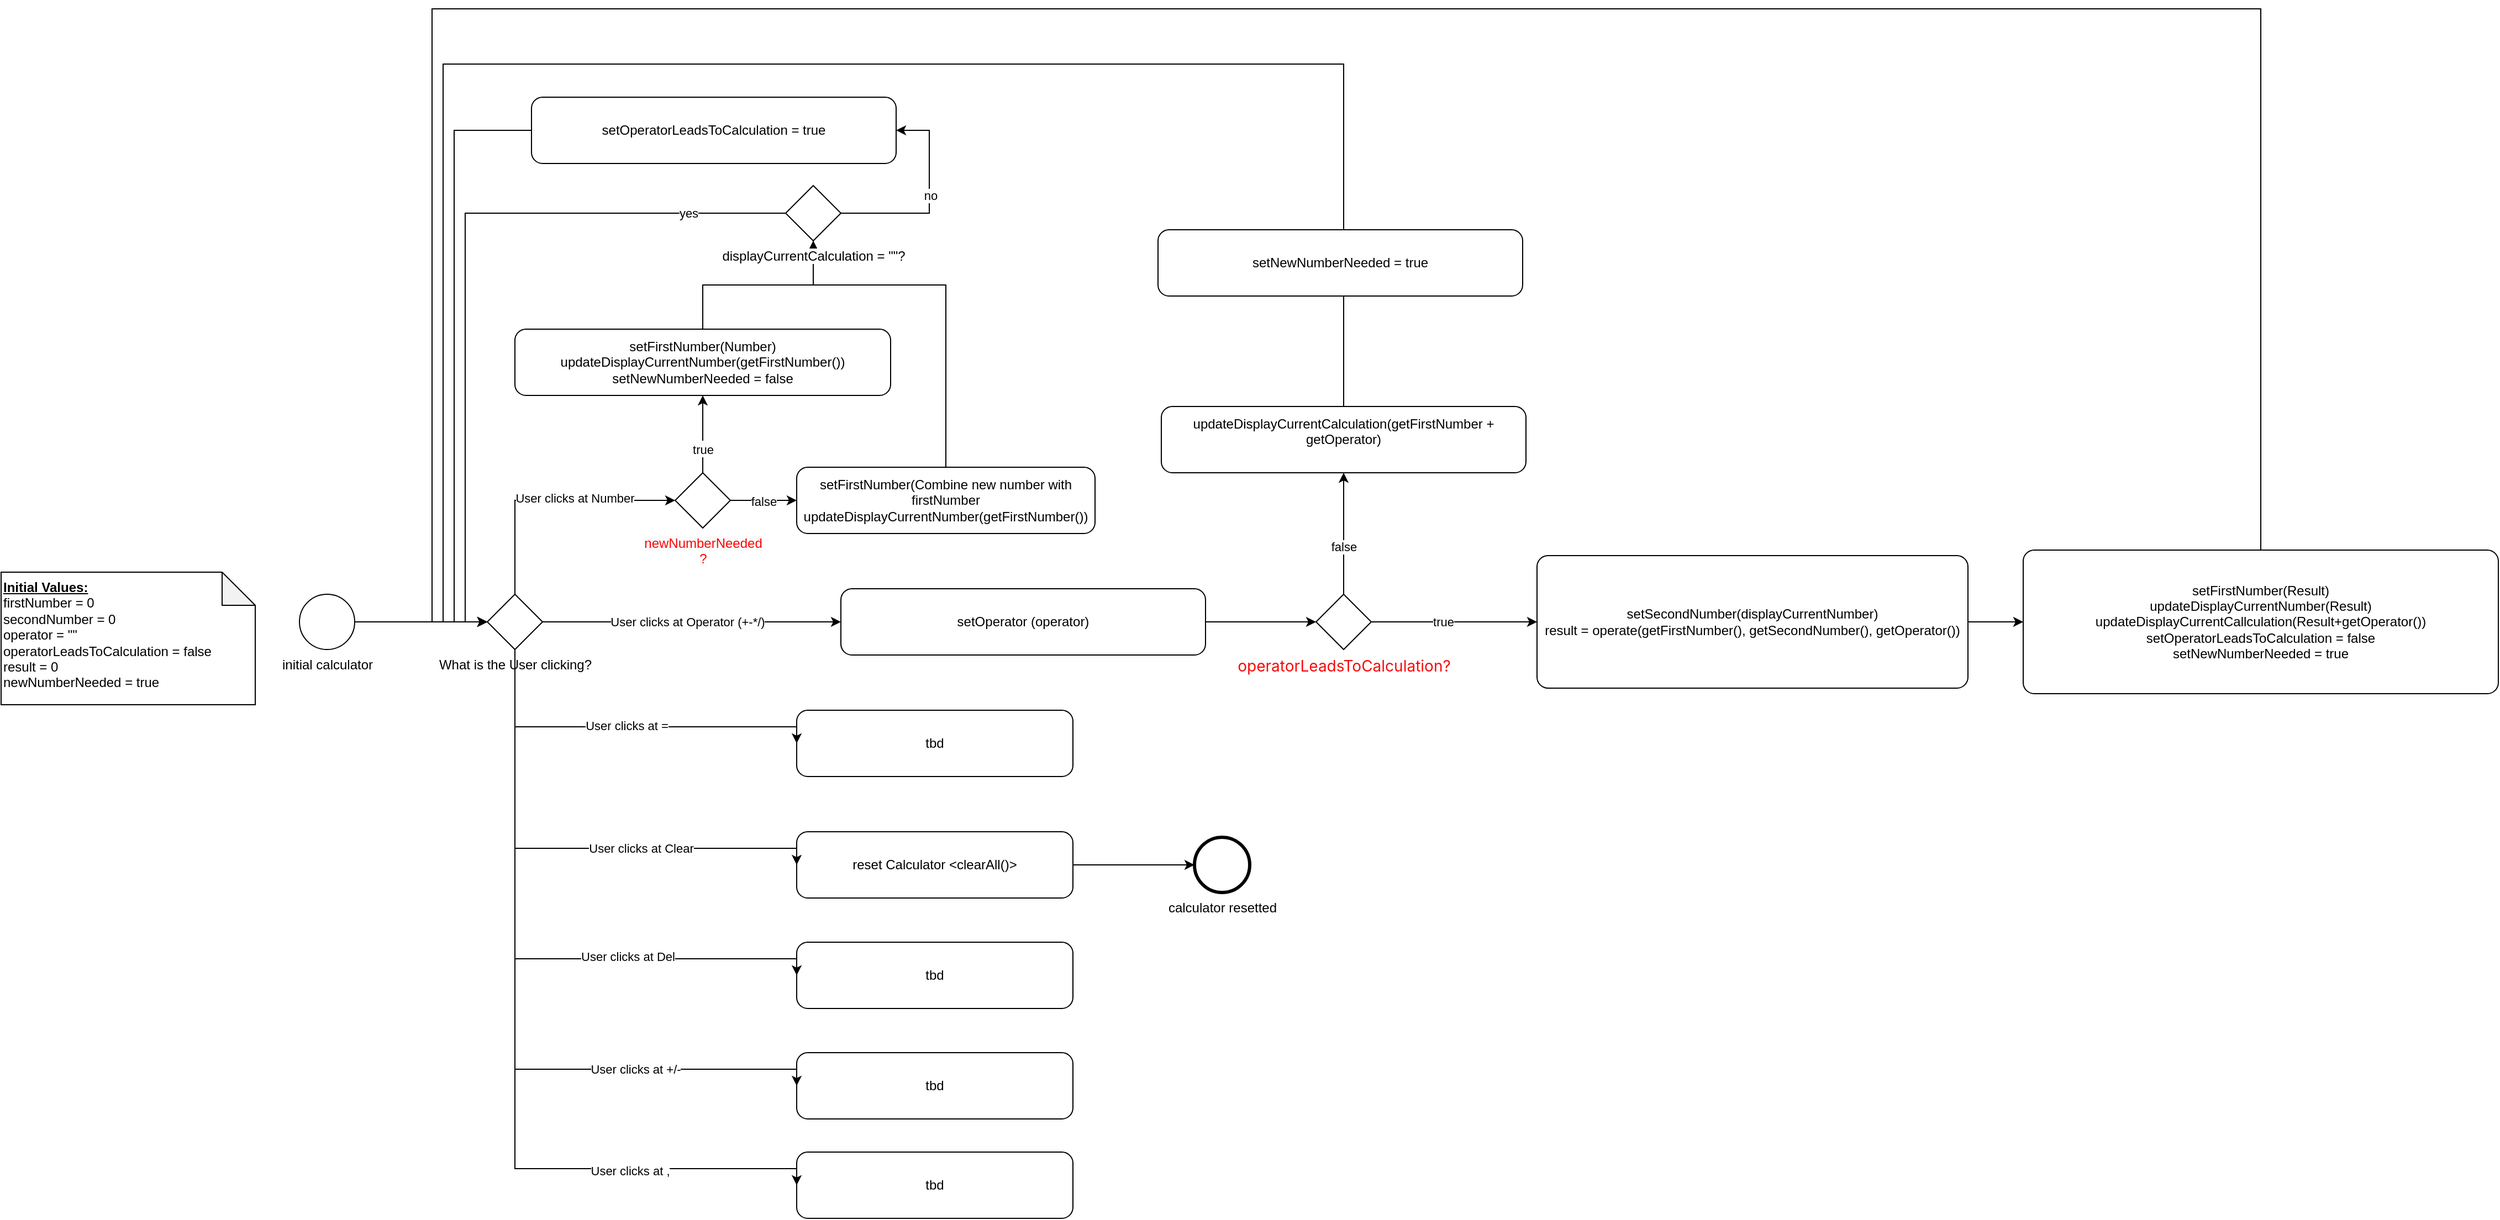 <mxfile version="24.6.4" type="github">
  <diagram name="Seite-1" id="TULq9JBRfpRznfRxP_a6">
    <mxGraphModel dx="2185" dy="1917" grid="1" gridSize="10" guides="1" tooltips="1" connect="1" arrows="1" fold="1" page="1" pageScale="1" pageWidth="827" pageHeight="1169" math="0" shadow="0">
      <root>
        <mxCell id="0" />
        <mxCell id="1" parent="0" />
        <mxCell id="A2neJB4XEHQH3khW_i38-1" value="initial calculator&lt;div&gt;&lt;br&gt;&lt;/div&gt;" style="points=[[0.145,0.145,0],[0.5,0,0],[0.855,0.145,0],[1,0.5,0],[0.855,0.855,0],[0.5,1,0],[0.145,0.855,0],[0,0.5,0]];shape=mxgraph.bpmn.event;html=1;verticalLabelPosition=bottom;labelBackgroundColor=#ffffff;verticalAlign=top;align=center;perimeter=ellipsePerimeter;outlineConnect=0;aspect=fixed;outline=standard;symbol=general;" parent="1" vertex="1">
          <mxGeometry x="50" y="160" width="50" height="50" as="geometry" />
        </mxCell>
        <mxCell id="A2neJB4XEHQH3khW_i38-10" value="" style="edgeStyle=orthogonalEdgeStyle;rounded=0;orthogonalLoop=1;jettySize=auto;html=1;entryX=0;entryY=0.5;entryDx=0;entryDy=0;entryPerimeter=0;" parent="1" source="A2neJB4XEHQH3khW_i38-3" target="Fg-CaH6uWcmNjKKQL-Lb-53" edge="1">
          <mxGeometry relative="1" as="geometry">
            <mxPoint x="777" y="185" as="targetPoint" />
          </mxGeometry>
        </mxCell>
        <mxCell id="A2neJB4XEHQH3khW_i38-12" value="User clicks at Operator (+-*/)" style="edgeLabel;html=1;align=center;verticalAlign=middle;resizable=0;points=[];" parent="A2neJB4XEHQH3khW_i38-10" vertex="1" connectable="0">
          <mxGeometry x="-0.438" y="1" relative="1" as="geometry">
            <mxPoint x="55" y="1" as="offset" />
          </mxGeometry>
        </mxCell>
        <object label="What is the User clicking?" firstNumber="0" placeholders="1" operator="empty" secondNumber="0" displayCurrentCalculation="empty" displayCurrentNumber="0" operatorLeadsToCalculation="false" id="A2neJB4XEHQH3khW_i38-3">
          <mxCell style="points=[[0.25,0.25,0],[0.5,0,0],[0.75,0.25,0],[1,0.5,0],[0.75,0.75,0],[0.5,1,0],[0.25,0.75,0],[0,0.5,0]];shape=mxgraph.bpmn.gateway2;html=1;verticalLabelPosition=bottom;labelBackgroundColor=#ffffff;verticalAlign=top;align=center;perimeter=rhombusPerimeter;outlineConnect=0;outline=none;symbol=none;shadow=0;editable=1;movable=1;resizable=1;rotatable=1;deletable=1;locked=0;connectable=1;" parent="1" vertex="1">
            <mxGeometry x="220" y="160" width="50" height="50" as="geometry" />
          </mxCell>
        </object>
        <mxCell id="A2neJB4XEHQH3khW_i38-4" style="edgeStyle=orthogonalEdgeStyle;rounded=0;orthogonalLoop=1;jettySize=auto;html=1;entryX=0;entryY=0.5;entryDx=0;entryDy=0;entryPerimeter=0;" parent="1" source="A2neJB4XEHQH3khW_i38-1" target="A2neJB4XEHQH3khW_i38-3" edge="1">
          <mxGeometry relative="1" as="geometry" />
        </mxCell>
        <mxCell id="A2neJB4XEHQH3khW_i38-6" style="edgeStyle=orthogonalEdgeStyle;rounded=0;orthogonalLoop=1;jettySize=auto;html=1;entryX=0;entryY=0.5;entryDx=0;entryDy=0;entryPerimeter=0;exitX=0.5;exitY=0;exitDx=0;exitDy=0;exitPerimeter=0;" parent="1" source="A2neJB4XEHQH3khW_i38-3" target="Fg-CaH6uWcmNjKKQL-Lb-3" edge="1">
          <mxGeometry relative="1" as="geometry" />
        </mxCell>
        <mxCell id="A2neJB4XEHQH3khW_i38-7" value="User clicks at Number" style="edgeLabel;html=1;align=center;verticalAlign=middle;resizable=0;points=[];" parent="A2neJB4XEHQH3khW_i38-6" vertex="1" connectable="0">
          <mxGeometry x="0.203" y="2" relative="1" as="geometry">
            <mxPoint as="offset" />
          </mxGeometry>
        </mxCell>
        <object label="reset Calculator &amp;lt;clearAll()&amp;gt;" firstNumber="0" Operator="empty" secondNumber="0" displayCurrentCalculation="empty" displayCurrentNumber="0" id="A2neJB4XEHQH3khW_i38-13">
          <mxCell style="points=[[0.25,0,0],[0.5,0,0],[0.75,0,0],[1,0.25,0],[1,0.5,0],[1,0.75,0],[0.75,1,0],[0.5,1,0],[0.25,1,0],[0,0.75,0],[0,0.5,0],[0,0.25,0]];shape=mxgraph.bpmn.task;whiteSpace=wrap;rectStyle=rounded;size=10;html=1;container=1;expand=0;collapsible=0;taskMarker=abstract;" parent="1" vertex="1">
            <mxGeometry x="500" y="375" width="250" height="60" as="geometry" />
          </mxCell>
        </object>
        <mxCell id="A2neJB4XEHQH3khW_i38-14" style="edgeStyle=orthogonalEdgeStyle;rounded=0;orthogonalLoop=1;jettySize=auto;html=1;entryX=0;entryY=0.5;entryDx=0;entryDy=0;entryPerimeter=0;" parent="1" source="A2neJB4XEHQH3khW_i38-3" target="A2neJB4XEHQH3khW_i38-13" edge="1">
          <mxGeometry relative="1" as="geometry">
            <Array as="points">
              <mxPoint x="245" y="390" />
            </Array>
          </mxGeometry>
        </mxCell>
        <mxCell id="A2neJB4XEHQH3khW_i38-15" value="User clicks at Clear" style="edgeLabel;html=1;align=center;verticalAlign=middle;resizable=0;points=[];" parent="A2neJB4XEHQH3khW_i38-14" vertex="1" connectable="0">
          <mxGeometry x="-0.121" y="-1" relative="1" as="geometry">
            <mxPoint x="96" y="-1" as="offset" />
          </mxGeometry>
        </mxCell>
        <mxCell id="A2neJB4XEHQH3khW_i38-16" value="tbd" style="points=[[0.25,0,0],[0.5,0,0],[0.75,0,0],[1,0.25,0],[1,0.5,0],[1,0.75,0],[0.75,1,0],[0.5,1,0],[0.25,1,0],[0,0.75,0],[0,0.5,0],[0,0.25,0]];shape=mxgraph.bpmn.task;whiteSpace=wrap;rectStyle=rounded;size=10;html=1;container=1;expand=0;collapsible=0;taskMarker=abstract;" parent="1" vertex="1">
          <mxGeometry x="500" y="475" width="250" height="60" as="geometry" />
        </mxCell>
        <mxCell id="A2neJB4XEHQH3khW_i38-17" style="edgeStyle=orthogonalEdgeStyle;rounded=0;orthogonalLoop=1;jettySize=auto;html=1;entryX=0;entryY=0.5;entryDx=0;entryDy=0;entryPerimeter=0;exitX=0.5;exitY=1;exitDx=0;exitDy=0;exitPerimeter=0;" parent="1" source="A2neJB4XEHQH3khW_i38-3" target="A2neJB4XEHQH3khW_i38-16" edge="1">
          <mxGeometry relative="1" as="geometry">
            <mxPoint x="255" y="220" as="sourcePoint" />
            <mxPoint x="510" y="290" as="targetPoint" />
            <Array as="points">
              <mxPoint x="245" y="490" />
            </Array>
          </mxGeometry>
        </mxCell>
        <mxCell id="A2neJB4XEHQH3khW_i38-18" value="User clicks at Del" style="edgeLabel;html=1;align=center;verticalAlign=middle;resizable=0;points=[];" parent="A2neJB4XEHQH3khW_i38-17" vertex="1" connectable="0">
          <mxGeometry x="-0.121" y="-1" relative="1" as="geometry">
            <mxPoint x="103" y="36" as="offset" />
          </mxGeometry>
        </mxCell>
        <mxCell id="A2neJB4XEHQH3khW_i38-19" value="tbd" style="points=[[0.25,0,0],[0.5,0,0],[0.75,0,0],[1,0.25,0],[1,0.5,0],[1,0.75,0],[0.75,1,0],[0.5,1,0],[0.25,1,0],[0,0.75,0],[0,0.5,0],[0,0.25,0]];shape=mxgraph.bpmn.task;whiteSpace=wrap;rectStyle=rounded;size=10;html=1;container=1;expand=0;collapsible=0;taskMarker=abstract;" parent="1" vertex="1">
          <mxGeometry x="500" y="575" width="250" height="60" as="geometry" />
        </mxCell>
        <mxCell id="A2neJB4XEHQH3khW_i38-20" style="edgeStyle=orthogonalEdgeStyle;rounded=0;orthogonalLoop=1;jettySize=auto;html=1;entryX=0;entryY=0.5;entryDx=0;entryDy=0;entryPerimeter=0;" parent="1" source="A2neJB4XEHQH3khW_i38-3" target="A2neJB4XEHQH3khW_i38-19" edge="1">
          <mxGeometry relative="1" as="geometry">
            <Array as="points">
              <mxPoint x="245" y="590" />
            </Array>
          </mxGeometry>
        </mxCell>
        <mxCell id="A2neJB4XEHQH3khW_i38-22" value="User clicks at +/-" style="edgeLabel;html=1;align=center;verticalAlign=middle;resizable=0;points=[];" parent="A2neJB4XEHQH3khW_i38-20" vertex="1" connectable="0">
          <mxGeometry x="0.566" relative="1" as="geometry">
            <mxPoint x="-20" as="offset" />
          </mxGeometry>
        </mxCell>
        <mxCell id="A2neJB4XEHQH3khW_i38-23" value="tbd" style="points=[[0.25,0,0],[0.5,0,0],[0.75,0,0],[1,0.25,0],[1,0.5,0],[1,0.75,0],[0.75,1,0],[0.5,1,0],[0.25,1,0],[0,0.75,0],[0,0.5,0],[0,0.25,0]];shape=mxgraph.bpmn.task;whiteSpace=wrap;rectStyle=rounded;size=10;html=1;container=1;expand=0;collapsible=0;taskMarker=abstract;" parent="1" vertex="1">
          <mxGeometry x="500" y="665" width="250" height="60" as="geometry" />
        </mxCell>
        <mxCell id="A2neJB4XEHQH3khW_i38-24" style="edgeStyle=orthogonalEdgeStyle;rounded=0;orthogonalLoop=1;jettySize=auto;html=1;entryX=0;entryY=0.5;entryDx=0;entryDy=0;entryPerimeter=0;" parent="1" source="A2neJB4XEHQH3khW_i38-3" target="A2neJB4XEHQH3khW_i38-23" edge="1">
          <mxGeometry relative="1" as="geometry">
            <Array as="points">
              <mxPoint x="245" y="680" />
            </Array>
          </mxGeometry>
        </mxCell>
        <mxCell id="A2neJB4XEHQH3khW_i38-25" value="User clicks at ," style="edgeLabel;html=1;align=center;verticalAlign=middle;resizable=0;points=[];" parent="A2neJB4XEHQH3khW_i38-24" vertex="1" connectable="0">
          <mxGeometry x="0.55" y="-2" relative="1" as="geometry">
            <mxPoint as="offset" />
          </mxGeometry>
        </mxCell>
        <mxCell id="A2neJB4XEHQH3khW_i38-26" value="tbd" style="points=[[0.25,0,0],[0.5,0,0],[0.75,0,0],[1,0.25,0],[1,0.5,0],[1,0.75,0],[0.75,1,0],[0.5,1,0],[0.25,1,0],[0,0.75,0],[0,0.5,0],[0,0.25,0]];shape=mxgraph.bpmn.task;whiteSpace=wrap;rectStyle=rounded;size=10;html=1;container=1;expand=0;collapsible=0;taskMarker=abstract;" parent="1" vertex="1">
          <mxGeometry x="500" y="265" width="250" height="60" as="geometry" />
        </mxCell>
        <mxCell id="A2neJB4XEHQH3khW_i38-27" style="edgeStyle=orthogonalEdgeStyle;rounded=0;orthogonalLoop=1;jettySize=auto;html=1;entryX=0;entryY=0.5;entryDx=0;entryDy=0;entryPerimeter=0;" parent="1" source="A2neJB4XEHQH3khW_i38-3" target="A2neJB4XEHQH3khW_i38-26" edge="1">
          <mxGeometry relative="1" as="geometry">
            <Array as="points">
              <mxPoint x="245" y="280" />
            </Array>
          </mxGeometry>
        </mxCell>
        <mxCell id="A2neJB4XEHQH3khW_i38-28" value="User clicks at =" style="edgeLabel;html=1;align=center;verticalAlign=middle;resizable=0;points=[];" parent="A2neJB4XEHQH3khW_i38-27" vertex="1" connectable="0">
          <mxGeometry x="0.007" y="1" relative="1" as="geometry">
            <mxPoint as="offset" />
          </mxGeometry>
        </mxCell>
        <object label="calculator resetted" firstNumber="0" operator="empty" secondNumber="0" displayCurrentCalculation="empty" displayCurrentNumber="0" id="A2neJB4XEHQH3khW_i38-30">
          <mxCell style="points=[[0.145,0.145,0],[0.5,0,0],[0.855,0.145,0],[1,0.5,0],[0.855,0.855,0],[0.5,1,0],[0.145,0.855,0],[0,0.5,0]];shape=mxgraph.bpmn.event;html=1;verticalLabelPosition=bottom;labelBackgroundColor=#ffffff;verticalAlign=top;align=center;perimeter=ellipsePerimeter;outlineConnect=0;aspect=fixed;outline=end;symbol=terminate2;" parent="1" vertex="1">
            <mxGeometry x="860" y="380" width="50" height="50" as="geometry" />
          </mxCell>
        </object>
        <mxCell id="A2neJB4XEHQH3khW_i38-31" style="edgeStyle=orthogonalEdgeStyle;rounded=0;orthogonalLoop=1;jettySize=auto;html=1;entryX=0;entryY=0.5;entryDx=0;entryDy=0;entryPerimeter=0;" parent="1" source="A2neJB4XEHQH3khW_i38-13" target="A2neJB4XEHQH3khW_i38-30" edge="1">
          <mxGeometry relative="1" as="geometry" />
        </mxCell>
        <mxCell id="Fg-CaH6uWcmNjKKQL-Lb-40" style="edgeStyle=orthogonalEdgeStyle;rounded=0;orthogonalLoop=1;jettySize=auto;html=1;" edge="1" parent="1" source="Fg-CaH6uWcmNjKKQL-Lb-2" target="Fg-CaH6uWcmNjKKQL-Lb-34">
          <mxGeometry relative="1" as="geometry">
            <Array as="points">
              <mxPoint x="635" y="-120" />
              <mxPoint x="515" y="-120" />
            </Array>
          </mxGeometry>
        </mxCell>
        <object label="&lt;div&gt;&lt;span style=&quot;background-color: initial;&quot;&gt;setFirstNumber(&lt;/span&gt;Combine new number with firstNumber&lt;br&gt;&lt;/div&gt;updateDisplayCurrentNumber(getFirstNumber())" firstNumber="0" Operator="empty" secondNumber="0" displayCurrentCalculation="empty" displayCurrentNumber="Number1Number2NumberN" id="Fg-CaH6uWcmNjKKQL-Lb-2">
          <mxCell style="points=[[0.25,0,0],[0.5,0,0],[0.75,0,0],[1,0.25,0],[1,0.5,0],[1,0.75,0],[0.75,1,0],[0.5,1,0],[0.25,1,0],[0,0.75,0],[0,0.5,0],[0,0.25,0]];shape=mxgraph.bpmn.task;whiteSpace=wrap;rectStyle=rounded;size=10;html=1;container=1;expand=0;collapsible=0;taskMarker=abstract;" vertex="1" parent="1">
            <mxGeometry x="500" y="45" width="270" height="60" as="geometry" />
          </mxCell>
        </object>
        <object label="&lt;span style=&quot;text-align: left; text-wrap: wrap; background-color: rgb(251, 251, 251);&quot;&gt;&lt;font color=&quot;#ff0303&quot;&gt;newNumberNeeded ?&lt;/font&gt;&lt;/span&gt;" firstNumber="0" placeholders="1" operator="empty" secondNumber="0" displayCurrentCalculation="empty" displayCurrentNumber="0" id="Fg-CaH6uWcmNjKKQL-Lb-3">
          <mxCell style="points=[[0.25,0.25,0],[0.5,0,0],[0.75,0.25,0],[1,0.5,0],[0.75,0.75,0],[0.5,1,0],[0.25,0.75,0],[0,0.5,0]];shape=mxgraph.bpmn.gateway2;html=1;verticalLabelPosition=bottom;labelBackgroundColor=#ffffff;verticalAlign=top;align=center;perimeter=rhombusPerimeter;outlineConnect=0;outline=none;symbol=none;shadow=0;editable=1;movable=1;resizable=1;rotatable=1;deletable=1;locked=0;connectable=1;" vertex="1" parent="1">
            <mxGeometry x="390" y="50" width="50" height="50" as="geometry" />
          </mxCell>
        </object>
        <mxCell id="Fg-CaH6uWcmNjKKQL-Lb-41" style="edgeStyle=orthogonalEdgeStyle;rounded=0;orthogonalLoop=1;jettySize=auto;html=1;" edge="1" parent="1" source="Fg-CaH6uWcmNjKKQL-Lb-4" target="Fg-CaH6uWcmNjKKQL-Lb-34">
          <mxGeometry relative="1" as="geometry" />
        </mxCell>
        <object label="&lt;div&gt;setFirstNumber(Number)&lt;/div&gt;updateDisplayCurrentNumber(getFirstNumber())&lt;div&gt;setNewNumberNeeded = false&lt;/div&gt;" firstNumber="0" Operator="empty" secondNumber="0" displayCurrentCalculation="empty" displayCurrentNumber="Number" id="Fg-CaH6uWcmNjKKQL-Lb-4">
          <mxCell style="points=[[0.25,0,0],[0.5,0,0],[0.75,0,0],[1,0.25,0],[1,0.5,0],[1,0.75,0],[0.75,1,0],[0.5,1,0],[0.25,1,0],[0,0.75,0],[0,0.5,0],[0,0.25,0]];shape=mxgraph.bpmn.task;whiteSpace=wrap;rectStyle=rounded;size=10;html=1;container=1;expand=0;collapsible=0;taskMarker=abstract;" vertex="1" parent="1">
            <mxGeometry x="245" y="-80" width="340" height="60" as="geometry" />
          </mxCell>
        </object>
        <mxCell id="Fg-CaH6uWcmNjKKQL-Lb-5" style="edgeStyle=orthogonalEdgeStyle;rounded=0;orthogonalLoop=1;jettySize=auto;html=1;entryX=0;entryY=0.5;entryDx=0;entryDy=0;entryPerimeter=0;" edge="1" parent="1" source="Fg-CaH6uWcmNjKKQL-Lb-3" target="Fg-CaH6uWcmNjKKQL-Lb-2">
          <mxGeometry relative="1" as="geometry" />
        </mxCell>
        <mxCell id="Fg-CaH6uWcmNjKKQL-Lb-8" value="no" style="edgeLabel;html=1;align=center;verticalAlign=middle;resizable=0;points=[];" vertex="1" connectable="0" parent="Fg-CaH6uWcmNjKKQL-Lb-5">
          <mxGeometry x="-0.033" y="1" relative="1" as="geometry">
            <mxPoint as="offset" />
          </mxGeometry>
        </mxCell>
        <mxCell id="Fg-CaH6uWcmNjKKQL-Lb-58" value="false" style="edgeLabel;html=1;align=center;verticalAlign=middle;resizable=0;points=[];" vertex="1" connectable="0" parent="Fg-CaH6uWcmNjKKQL-Lb-5">
          <mxGeometry x="0.095" y="-1" relative="1" as="geometry">
            <mxPoint x="-3" as="offset" />
          </mxGeometry>
        </mxCell>
        <mxCell id="Fg-CaH6uWcmNjKKQL-Lb-10" style="edgeStyle=orthogonalEdgeStyle;rounded=0;orthogonalLoop=1;jettySize=auto;html=1;entryX=0.5;entryY=1;entryDx=0;entryDy=0;entryPerimeter=0;" edge="1" parent="1" source="Fg-CaH6uWcmNjKKQL-Lb-3" target="Fg-CaH6uWcmNjKKQL-Lb-4">
          <mxGeometry relative="1" as="geometry" />
        </mxCell>
        <mxCell id="Fg-CaH6uWcmNjKKQL-Lb-11" value="yes" style="edgeLabel;html=1;align=center;verticalAlign=middle;resizable=0;points=[];" vertex="1" connectable="0" parent="Fg-CaH6uWcmNjKKQL-Lb-10">
          <mxGeometry x="-0.333" y="1" relative="1" as="geometry">
            <mxPoint as="offset" />
          </mxGeometry>
        </mxCell>
        <mxCell id="Fg-CaH6uWcmNjKKQL-Lb-57" value="true" style="edgeLabel;html=1;align=center;verticalAlign=middle;resizable=0;points=[];" vertex="1" connectable="0" parent="Fg-CaH6uWcmNjKKQL-Lb-10">
          <mxGeometry x="-0.38" relative="1" as="geometry">
            <mxPoint as="offset" />
          </mxGeometry>
        </mxCell>
        <mxCell id="Fg-CaH6uWcmNjKKQL-Lb-22" style="edgeStyle=orthogonalEdgeStyle;rounded=0;orthogonalLoop=1;jettySize=auto;html=1;entryX=0;entryY=0.5;entryDx=0;entryDy=0;entryPerimeter=0;" edge="1" parent="1" source="Fg-CaH6uWcmNjKKQL-Lb-32" target="A2neJB4XEHQH3khW_i38-3">
          <mxGeometry relative="1" as="geometry">
            <mxPoint x="995" y="-70" as="sourcePoint" />
            <Array as="points">
              <mxPoint x="995" y="-320" />
              <mxPoint x="180" y="-320" />
              <mxPoint x="180" y="185" />
            </Array>
          </mxGeometry>
        </mxCell>
        <mxCell id="Fg-CaH6uWcmNjKKQL-Lb-29" style="edgeStyle=orthogonalEdgeStyle;rounded=0;orthogonalLoop=1;jettySize=auto;html=1;entryX=0;entryY=0.5;entryDx=0;entryDy=0;entryPerimeter=0;" edge="1" parent="1" source="Fg-CaH6uWcmNjKKQL-Lb-23" target="Fg-CaH6uWcmNjKKQL-Lb-30">
          <mxGeometry relative="1" as="geometry">
            <mxPoint x="1190" y="185" as="targetPoint" />
          </mxGeometry>
        </mxCell>
        <mxCell id="Fg-CaH6uWcmNjKKQL-Lb-31" value="true" style="edgeLabel;html=1;align=center;verticalAlign=middle;resizable=0;points=[];" vertex="1" connectable="0" parent="Fg-CaH6uWcmNjKKQL-Lb-29">
          <mxGeometry x="-0.141" y="-4" relative="1" as="geometry">
            <mxPoint y="-4" as="offset" />
          </mxGeometry>
        </mxCell>
        <object label="&lt;span style=&quot;font-family: -apple-system, BlinkMacSystemFont, &amp;quot;Segoe UI Variable&amp;quot;, &amp;quot;Segoe UI&amp;quot;, system-ui, ui-sans-serif, Helvetica, Arial, sans-serif, &amp;quot;Apple Color Emoji&amp;quot;, &amp;quot;Segoe UI Emoji&amp;quot;; font-size: 14px; text-align: start; text-wrap: wrap;&quot;&gt;&lt;font color=&quot;#f70a0a&quot;&gt;operatorLeadsToCalculation?&lt;/font&gt;&lt;/span&gt;" firstNumber="0" placeholders="1" operator="empty" secondNumber="0" displayCurrentCalculation="empty" displayCurrentNumber="0" operatorLeadsToCalculation="false" id="Fg-CaH6uWcmNjKKQL-Lb-23">
          <mxCell style="points=[[0.25,0.25,0],[0.5,0,0],[0.75,0.25,0],[1,0.5,0],[0.75,0.75,0],[0.5,1,0],[0.25,0.75,0],[0,0.5,0]];shape=mxgraph.bpmn.gateway2;html=1;verticalLabelPosition=bottom;labelBackgroundColor=#ffffff;verticalAlign=top;align=center;perimeter=rhombusPerimeter;outlineConnect=0;outline=none;symbol=none;shadow=0;editable=1;movable=1;resizable=1;rotatable=1;deletable=1;locked=0;connectable=1;" vertex="1" parent="1">
            <mxGeometry x="970" y="160" width="50" height="50" as="geometry" />
          </mxCell>
        </object>
        <mxCell id="Fg-CaH6uWcmNjKKQL-Lb-26" style="edgeStyle=orthogonalEdgeStyle;rounded=0;orthogonalLoop=1;jettySize=auto;html=1;entryX=0.5;entryY=1;entryDx=0;entryDy=0;entryPerimeter=0;" edge="1" parent="1" source="Fg-CaH6uWcmNjKKQL-Lb-23" target="Fg-CaH6uWcmNjKKQL-Lb-32">
          <mxGeometry relative="1" as="geometry" />
        </mxCell>
        <mxCell id="Fg-CaH6uWcmNjKKQL-Lb-27" value="false" style="edgeLabel;html=1;align=center;verticalAlign=middle;resizable=0;points=[];" vertex="1" connectable="0" parent="Fg-CaH6uWcmNjKKQL-Lb-26">
          <mxGeometry x="-0.212" relative="1" as="geometry">
            <mxPoint as="offset" />
          </mxGeometry>
        </mxCell>
        <mxCell id="Fg-CaH6uWcmNjKKQL-Lb-30" value="&lt;div&gt;&lt;span style=&quot;background-color: initial;&quot;&gt;setSecondNumber(displayCurrentNumber)&lt;/span&gt;&lt;br&gt;&lt;/div&gt;&lt;div&gt;&lt;/div&gt;&lt;div&gt;&lt;/div&gt;&lt;div&gt;result = operate(getFirstNumber(), getSecondNumber(), getOperator())&lt;/div&gt;" style="points=[[0.25,0,0],[0.5,0,0],[0.75,0,0],[1,0.25,0],[1,0.5,0],[1,0.75,0],[0.75,1,0],[0.5,1,0],[0.25,1,0],[0,0.75,0],[0,0.5,0],[0,0.25,0]];shape=mxgraph.bpmn.task;whiteSpace=wrap;rectStyle=rounded;size=10;html=1;container=1;expand=0;collapsible=0;taskMarker=abstract;" vertex="1" parent="1">
          <mxGeometry x="1170" y="125" width="390" height="120" as="geometry" />
        </mxCell>
        <mxCell id="Fg-CaH6uWcmNjKKQL-Lb-32" value="&lt;div&gt;updateDisplayCurrentCalculation(getFirstNumber + getOperator)&lt;/div&gt;&lt;div&gt;&lt;br&gt;&lt;/div&gt;" style="points=[[0.25,0,0],[0.5,0,0],[0.75,0,0],[1,0.25,0],[1,0.5,0],[1,0.75,0],[0.75,1,0],[0.5,1,0],[0.25,1,0],[0,0.75,0],[0,0.5,0],[0,0.25,0]];shape=mxgraph.bpmn.task;whiteSpace=wrap;rectStyle=rounded;size=10;html=1;container=1;expand=0;collapsible=0;taskMarker=abstract;" vertex="1" parent="1">
          <mxGeometry x="830" y="-10" width="330" height="60" as="geometry" />
        </mxCell>
        <object label="displayCurrentCalculation = &quot;&quot;?" firstNumber="0" placeholders="1" operator="empty" secondNumber="0" displayCurrentCalculation="empty" displayCurrentNumber="0" id="Fg-CaH6uWcmNjKKQL-Lb-34">
          <mxCell style="points=[[0.25,0.25,0],[0.5,0,0],[0.75,0.25,0],[1,0.5,0],[0.75,0.75,0],[0.5,1,0],[0.25,0.75,0],[0,0.5,0]];shape=mxgraph.bpmn.gateway2;html=1;verticalLabelPosition=bottom;labelBackgroundColor=#ffffff;verticalAlign=top;align=center;perimeter=rhombusPerimeter;outlineConnect=0;outline=none;symbol=none;shadow=0;editable=1;movable=1;resizable=1;rotatable=1;deletable=1;locked=0;connectable=1;" vertex="1" parent="1">
            <mxGeometry x="490" y="-210" width="50" height="50" as="geometry" />
          </mxCell>
        </object>
        <mxCell id="Fg-CaH6uWcmNjKKQL-Lb-37" value="&lt;div&gt;setOperatorLeadsToCalculation = true&lt;br&gt;&lt;/div&gt;" style="points=[[0.25,0,0],[0.5,0,0],[0.75,0,0],[1,0.25,0],[1,0.5,0],[1,0.75,0],[0.75,1,0],[0.5,1,0],[0.25,1,0],[0,0.75,0],[0,0.5,0],[0,0.25,0]];shape=mxgraph.bpmn.task;whiteSpace=wrap;rectStyle=rounded;size=10;html=1;container=1;expand=0;collapsible=0;taskMarker=abstract;" vertex="1" parent="1">
          <mxGeometry x="260" y="-290" width="330" height="60" as="geometry" />
        </mxCell>
        <mxCell id="Fg-CaH6uWcmNjKKQL-Lb-38" style="edgeStyle=orthogonalEdgeStyle;rounded=0;orthogonalLoop=1;jettySize=auto;html=1;entryX=0;entryY=0.5;entryDx=0;entryDy=0;entryPerimeter=0;" edge="1" parent="1" source="Fg-CaH6uWcmNjKKQL-Lb-34" target="A2neJB4XEHQH3khW_i38-3">
          <mxGeometry relative="1" as="geometry" />
        </mxCell>
        <mxCell id="Fg-CaH6uWcmNjKKQL-Lb-39" value="yes" style="edgeLabel;html=1;align=center;verticalAlign=middle;resizable=0;points=[];" vertex="1" connectable="0" parent="Fg-CaH6uWcmNjKKQL-Lb-38">
          <mxGeometry x="-0.741" relative="1" as="geometry">
            <mxPoint as="offset" />
          </mxGeometry>
        </mxCell>
        <mxCell id="Fg-CaH6uWcmNjKKQL-Lb-42" style="edgeStyle=orthogonalEdgeStyle;rounded=0;orthogonalLoop=1;jettySize=auto;html=1;entryX=0;entryY=0.5;entryDx=0;entryDy=0;entryPerimeter=0;" edge="1" parent="1" source="Fg-CaH6uWcmNjKKQL-Lb-37" target="A2neJB4XEHQH3khW_i38-3">
          <mxGeometry relative="1" as="geometry">
            <Array as="points">
              <mxPoint x="190" y="-260" />
              <mxPoint x="190" y="185" />
            </Array>
          </mxGeometry>
        </mxCell>
        <mxCell id="Fg-CaH6uWcmNjKKQL-Lb-43" style="edgeStyle=orthogonalEdgeStyle;rounded=0;orthogonalLoop=1;jettySize=auto;html=1;entryX=1;entryY=0.5;entryDx=0;entryDy=0;entryPerimeter=0;exitX=1;exitY=0.5;exitDx=0;exitDy=0;exitPerimeter=0;" edge="1" parent="1" source="Fg-CaH6uWcmNjKKQL-Lb-34" target="Fg-CaH6uWcmNjKKQL-Lb-37">
          <mxGeometry relative="1" as="geometry">
            <Array as="points">
              <mxPoint x="620" y="-185" />
              <mxPoint x="620" y="-260" />
            </Array>
          </mxGeometry>
        </mxCell>
        <mxCell id="Fg-CaH6uWcmNjKKQL-Lb-44" value="no" style="edgeLabel;html=1;align=center;verticalAlign=middle;resizable=0;points=[];" vertex="1" connectable="0" parent="Fg-CaH6uWcmNjKKQL-Lb-43">
          <mxGeometry x="0.038" y="-1" relative="1" as="geometry">
            <mxPoint as="offset" />
          </mxGeometry>
        </mxCell>
        <mxCell id="Fg-CaH6uWcmNjKKQL-Lb-47" value="&lt;b style=&quot;&quot;&gt;&lt;u&gt;Initial Values:&lt;/u&gt;&lt;/b&gt;&lt;div style=&quot;&quot;&gt;firstNumber = 0&lt;/div&gt;&lt;div style=&quot;&quot;&gt;secondNumber = 0&lt;/div&gt;&lt;div style=&quot;&quot;&gt;operator = &quot;&quot;&lt;/div&gt;&lt;div style=&quot;&quot;&gt;operatorLeadsToCalculation = false&lt;/div&gt;&lt;div style=&quot;&quot;&gt;result = 0&lt;/div&gt;&lt;div style=&quot;&quot;&gt;newNumberNeeded = true&lt;/div&gt;" style="shape=note;whiteSpace=wrap;html=1;backgroundOutline=1;darkOpacity=0.05;align=left;verticalAlign=top;" vertex="1" parent="1">
          <mxGeometry x="-220" y="140" width="230" height="120" as="geometry" />
        </mxCell>
        <mxCell id="Fg-CaH6uWcmNjKKQL-Lb-50" value="&lt;div&gt;setFirstNumber(Result)&lt;/div&gt;&lt;div&gt;updateDisplayCurrentNumber(Result)&lt;/div&gt;&lt;div&gt;updateDisplayCurrentCallculation(Result+getOperator())&lt;br&gt;&lt;/div&gt;&lt;div&gt;setOperatorLeadsToCalculation = false&lt;br&gt;&lt;/div&gt;&lt;div&gt;setNewNumberNeeded = true&lt;/div&gt;" style="points=[[0.25,0,0],[0.5,0,0],[0.75,0,0],[1,0.25,0],[1,0.5,0],[1,0.75,0],[0.75,1,0],[0.5,1,0],[0.25,1,0],[0,0.75,0],[0,0.5,0],[0,0.25,0]];shape=mxgraph.bpmn.task;whiteSpace=wrap;rectStyle=rounded;size=10;html=1;container=1;expand=0;collapsible=0;taskMarker=abstract;" vertex="1" parent="1">
          <mxGeometry x="1610" y="120" width="430" height="130" as="geometry" />
        </mxCell>
        <mxCell id="Fg-CaH6uWcmNjKKQL-Lb-51" style="edgeStyle=orthogonalEdgeStyle;rounded=0;orthogonalLoop=1;jettySize=auto;html=1;entryX=0;entryY=0.5;entryDx=0;entryDy=0;entryPerimeter=0;" edge="1" parent="1" source="Fg-CaH6uWcmNjKKQL-Lb-30" target="Fg-CaH6uWcmNjKKQL-Lb-50">
          <mxGeometry relative="1" as="geometry" />
        </mxCell>
        <mxCell id="Fg-CaH6uWcmNjKKQL-Lb-52" style="edgeStyle=orthogonalEdgeStyle;rounded=0;orthogonalLoop=1;jettySize=auto;html=1;entryX=0;entryY=0.5;entryDx=0;entryDy=0;entryPerimeter=0;" edge="1" parent="1" source="Fg-CaH6uWcmNjKKQL-Lb-50" target="A2neJB4XEHQH3khW_i38-3">
          <mxGeometry relative="1" as="geometry">
            <Array as="points">
              <mxPoint x="1825" y="-370" />
              <mxPoint x="170" y="-370" />
              <mxPoint x="170" y="185" />
            </Array>
          </mxGeometry>
        </mxCell>
        <mxCell id="Fg-CaH6uWcmNjKKQL-Lb-53" value="setOperator (operator)" style="points=[[0.25,0,0],[0.5,0,0],[0.75,0,0],[1,0.25,0],[1,0.5,0],[1,0.75,0],[0.75,1,0],[0.5,1,0],[0.25,1,0],[0,0.75,0],[0,0.5,0],[0,0.25,0]];shape=mxgraph.bpmn.task;whiteSpace=wrap;rectStyle=rounded;size=10;html=1;container=1;expand=0;collapsible=0;taskMarker=abstract;" vertex="1" parent="1">
          <mxGeometry x="540" y="155" width="330" height="60" as="geometry" />
        </mxCell>
        <mxCell id="Fg-CaH6uWcmNjKKQL-Lb-54" style="edgeStyle=orthogonalEdgeStyle;rounded=0;orthogonalLoop=1;jettySize=auto;html=1;entryX=0;entryY=0.5;entryDx=0;entryDy=0;entryPerimeter=0;" edge="1" parent="1" source="Fg-CaH6uWcmNjKKQL-Lb-53" target="Fg-CaH6uWcmNjKKQL-Lb-23">
          <mxGeometry relative="1" as="geometry" />
        </mxCell>
        <mxCell id="Fg-CaH6uWcmNjKKQL-Lb-55" value="setNewNumberNeeded = true" style="points=[[0.25,0,0],[0.5,0,0],[0.75,0,0],[1,0.25,0],[1,0.5,0],[1,0.75,0],[0.75,1,0],[0.5,1,0],[0.25,1,0],[0,0.75,0],[0,0.5,0],[0,0.25,0]];shape=mxgraph.bpmn.task;whiteSpace=wrap;rectStyle=rounded;size=10;html=1;container=1;expand=0;collapsible=0;taskMarker=abstract;" vertex="1" parent="1">
          <mxGeometry x="827" y="-170" width="330" height="60" as="geometry" />
        </mxCell>
      </root>
    </mxGraphModel>
  </diagram>
</mxfile>
